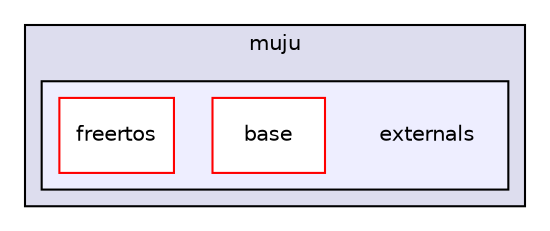 digraph "muju/externals" {
  compound=true
  node [ fontsize="10", fontname="Helvetica"];
  edge [ labelfontsize="10", labelfontname="Helvetica"];
  subgraph clusterdir_67e79311aa0cacfaa5b2685e4afe64af {
    graph [ bgcolor="#ddddee", pencolor="black", label="muju" fontname="Helvetica", fontsize="10", URL="dir_67e79311aa0cacfaa5b2685e4afe64af.html"]
  subgraph clusterdir_05ce73a3381df79db5ec1287846eaba2 {
    graph [ bgcolor="#eeeeff", pencolor="black", label="" URL="dir_05ce73a3381df79db5ec1287846eaba2.html"];
    dir_05ce73a3381df79db5ec1287846eaba2 [shape=plaintext label="externals"];
    dir_e97c52e681601d0de72ddf50829b8425 [shape=box label="base" color="red" fillcolor="white" style="filled" URL="dir_e97c52e681601d0de72ddf50829b8425.html"];
    dir_bf94159bc86ef15882825ee81b1307d0 [shape=box label="freertos" color="red" fillcolor="white" style="filled" URL="dir_bf94159bc86ef15882825ee81b1307d0.html"];
  }
  }
}
